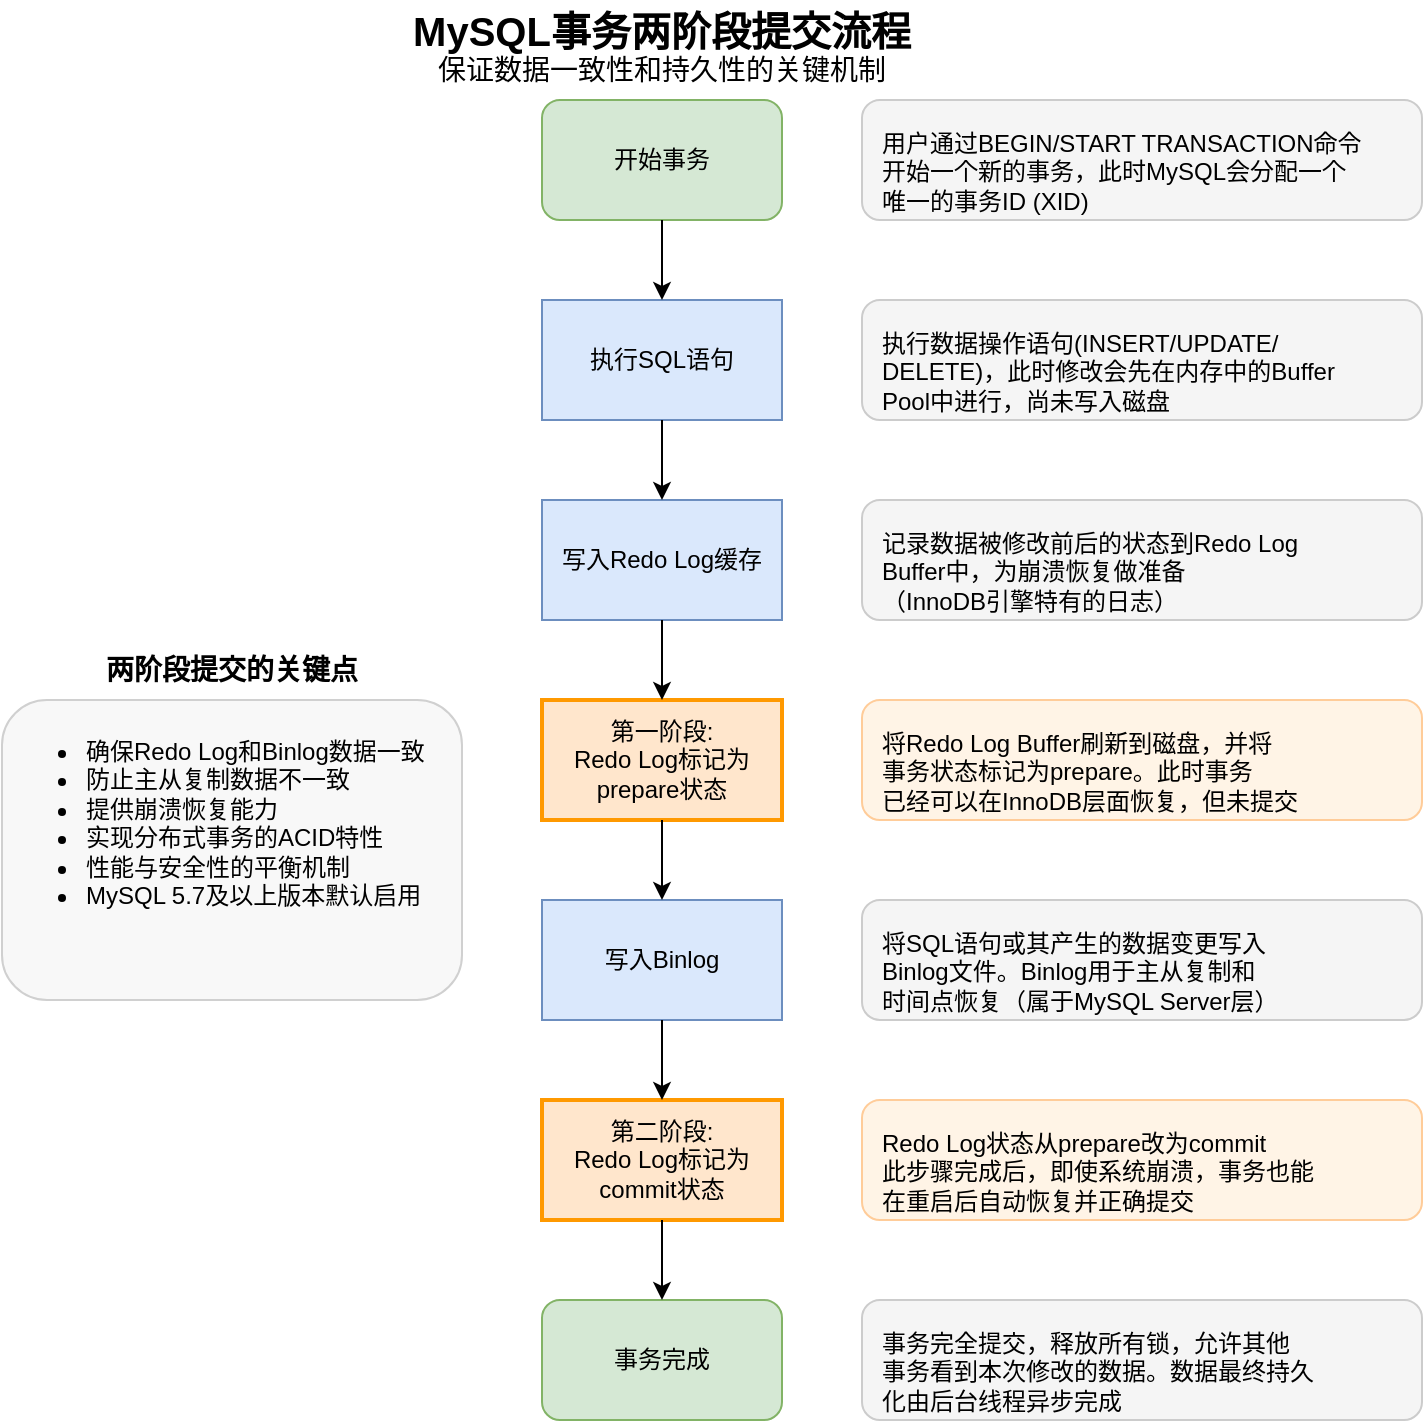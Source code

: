 <mxfile version="24.7.5" pages="2">
  <diagram name="第 1 页" id="5DOHJFDiTIDl58N8vvbB">
    <mxGraphModel dx="1280" dy="740" grid="1" gridSize="10" guides="1" tooltips="1" connect="1" arrows="1" fold="1" page="1" pageScale="1" pageWidth="827" pageHeight="1169" math="0" shadow="0">
      <root>
        <mxCell id="0" />
        <mxCell id="1" parent="0" />
        <mxCell id="CS6jrOqysBKZEXwtn223-68" value="MySQL事务两阶段提交流程" style="text;html=1;strokeColor=none;fillColor=none;align=center;verticalAlign=middle;whiteSpace=wrap;rounded=0;fontSize=20;fontStyle=1" vertex="1" parent="1">
          <mxGeometry x="240" y="30" width="280" height="30" as="geometry" />
        </mxCell>
        <mxCell id="CS6jrOqysBKZEXwtn223-69" value="保证数据一致性和持久性的关键机制" style="text;html=1;strokeColor=none;fillColor=none;align=center;verticalAlign=middle;whiteSpace=wrap;rounded=0;fontSize=14;" vertex="1" parent="1">
          <mxGeometry x="240" y="55" width="280" height="20" as="geometry" />
        </mxCell>
        <mxCell id="CS6jrOqysBKZEXwtn223-70" value="开始事务" style="rounded=1;whiteSpace=wrap;html=1;fillColor=#d5e8d4;strokeColor=#82b366;" vertex="1" parent="1">
          <mxGeometry x="320" y="80" width="120" height="60" as="geometry" />
        </mxCell>
        <mxCell id="CS6jrOqysBKZEXwtn223-71" value="执行SQL语句" style="rounded=0;whiteSpace=wrap;html=1;fillColor=#dae8fc;strokeColor=#6c8ebf;" vertex="1" parent="1">
          <mxGeometry x="320" y="180" width="120" height="60" as="geometry" />
        </mxCell>
        <mxCell id="CS6jrOqysBKZEXwtn223-72" value="写入Redo Log缓存" style="rounded=0;whiteSpace=wrap;html=1;fillColor=#dae8fc;strokeColor=#6c8ebf;" vertex="1" parent="1">
          <mxGeometry x="320" y="280" width="120" height="60" as="geometry" />
        </mxCell>
        <mxCell id="CS6jrOqysBKZEXwtn223-73" value="第一阶段:&lt;br&gt;Redo Log标记为prepare状态" style="rounded=0;whiteSpace=wrap;html=1;fillColor=#ffe6cc;strokeColor=#ff9900;strokeWidth=2;" vertex="1" parent="1">
          <mxGeometry x="320" y="380" width="120" height="60" as="geometry" />
        </mxCell>
        <mxCell id="CS6jrOqysBKZEXwtn223-74" value="写入Binlog" style="rounded=0;whiteSpace=wrap;html=1;fillColor=#dae8fc;strokeColor=#6c8ebf;" vertex="1" parent="1">
          <mxGeometry x="320" y="480" width="120" height="60" as="geometry" />
        </mxCell>
        <mxCell id="CS6jrOqysBKZEXwtn223-75" value="第二阶段:&lt;br&gt;Redo Log标记为commit状态" style="rounded=0;whiteSpace=wrap;html=1;fillColor=#ffe6cc;strokeColor=#ff9900;strokeWidth=2;" vertex="1" parent="1">
          <mxGeometry x="320" y="580" width="120" height="60" as="geometry" />
        </mxCell>
        <mxCell id="CS6jrOqysBKZEXwtn223-76" value="事务完成" style="rounded=1;whiteSpace=wrap;html=1;fillColor=#d5e8d4;strokeColor=#82b366;" vertex="1" parent="1">
          <mxGeometry x="320" y="680" width="120" height="60" as="geometry" />
        </mxCell>
        <mxCell id="CS6jrOqysBKZEXwtn223-77" value="" style="endArrow=classic;html=1;exitX=0.5;exitY=1;exitDx=0;exitDy=0;entryX=0.5;entryY=0;entryDx=0;entryDy=0;" edge="1" source="CS6jrOqysBKZEXwtn223-70" target="CS6jrOqysBKZEXwtn223-71" parent="1">
          <mxGeometry width="50" height="50" relative="1" as="geometry">
            <mxPoint x="390" y="430" as="sourcePoint" />
            <mxPoint x="440" y="380" as="targetPoint" />
          </mxGeometry>
        </mxCell>
        <mxCell id="CS6jrOqysBKZEXwtn223-78" value="" style="endArrow=classic;html=1;exitX=0.5;exitY=1;exitDx=0;exitDy=0;entryX=0.5;entryY=0;entryDx=0;entryDy=0;" edge="1" source="CS6jrOqysBKZEXwtn223-71" target="CS6jrOqysBKZEXwtn223-72" parent="1">
          <mxGeometry width="50" height="50" relative="1" as="geometry">
            <mxPoint x="390" y="430" as="sourcePoint" />
            <mxPoint x="440" y="380" as="targetPoint" />
          </mxGeometry>
        </mxCell>
        <mxCell id="CS6jrOqysBKZEXwtn223-79" value="" style="endArrow=classic;html=1;exitX=0.5;exitY=1;exitDx=0;exitDy=0;entryX=0.5;entryY=0;entryDx=0;entryDy=0;" edge="1" source="CS6jrOqysBKZEXwtn223-72" target="CS6jrOqysBKZEXwtn223-73" parent="1">
          <mxGeometry width="50" height="50" relative="1" as="geometry">
            <mxPoint x="390" y="430" as="sourcePoint" />
            <mxPoint x="440" y="380" as="targetPoint" />
          </mxGeometry>
        </mxCell>
        <mxCell id="CS6jrOqysBKZEXwtn223-80" value="" style="endArrow=classic;html=1;exitX=0.5;exitY=1;exitDx=0;exitDy=0;entryX=0.5;entryY=0;entryDx=0;entryDy=0;" edge="1" source="CS6jrOqysBKZEXwtn223-73" target="CS6jrOqysBKZEXwtn223-74" parent="1">
          <mxGeometry width="50" height="50" relative="1" as="geometry">
            <mxPoint x="390" y="430" as="sourcePoint" />
            <mxPoint x="440" y="380" as="targetPoint" />
          </mxGeometry>
        </mxCell>
        <mxCell id="CS6jrOqysBKZEXwtn223-81" value="" style="endArrow=classic;html=1;exitX=0.5;exitY=1;exitDx=0;exitDy=0;entryX=0.5;entryY=0;entryDx=0;entryDy=0;" edge="1" source="CS6jrOqysBKZEXwtn223-74" target="CS6jrOqysBKZEXwtn223-75" parent="1">
          <mxGeometry width="50" height="50" relative="1" as="geometry">
            <mxPoint x="390" y="430" as="sourcePoint" />
            <mxPoint x="440" y="380" as="targetPoint" />
          </mxGeometry>
        </mxCell>
        <mxCell id="CS6jrOqysBKZEXwtn223-82" value="" style="endArrow=classic;html=1;exitX=0.5;exitY=1;exitDx=0;exitDy=0;entryX=0.5;entryY=0;entryDx=0;entryDy=0;" edge="1" source="CS6jrOqysBKZEXwtn223-75" target="CS6jrOqysBKZEXwtn223-76" parent="1">
          <mxGeometry width="50" height="50" relative="1" as="geometry">
            <mxPoint x="390" y="430" as="sourcePoint" />
            <mxPoint x="440" y="380" as="targetPoint" />
          </mxGeometry>
        </mxCell>
        <mxCell id="CS6jrOqysBKZEXwtn223-83" value="用户通过BEGIN/START TRANSACTION命令&#xa;开始一个新的事务，此时MySQL会分配一个&#xa;唯一的事务ID (XID)" style="rounded=1;whiteSpace=wrap;html=1;fillColor=#f5f5f5;strokeColor=#cccccc;align=left;verticalAlign=top;spacing=10;fontSize=12;" vertex="1" parent="1">
          <mxGeometry x="480" y="80" width="280" height="60" as="geometry" />
        </mxCell>
        <mxCell id="CS6jrOqysBKZEXwtn223-84" value="执行数据操作语句(INSERT/UPDATE/&#xa;DELETE)，此时修改会先在内存中的Buffer&#xa;Pool中进行，尚未写入磁盘" style="rounded=1;whiteSpace=wrap;html=1;fillColor=#f5f5f5;strokeColor=#cccccc;align=left;verticalAlign=top;spacing=10;fontSize=12;" vertex="1" parent="1">
          <mxGeometry x="480" y="180" width="280" height="60" as="geometry" />
        </mxCell>
        <mxCell id="CS6jrOqysBKZEXwtn223-85" value="记录数据被修改前后的状态到Redo Log&#xa;Buffer中，为崩溃恢复做准备&#xa;（InnoDB引擎特有的日志）" style="rounded=1;whiteSpace=wrap;html=1;fillColor=#f5f5f5;strokeColor=#cccccc;align=left;verticalAlign=top;spacing=10;fontSize=12;" vertex="1" parent="1">
          <mxGeometry x="480" y="280" width="280" height="60" as="geometry" />
        </mxCell>
        <mxCell id="CS6jrOqysBKZEXwtn223-86" value="将Redo Log Buffer刷新到磁盘，并将&#xa;事务状态标记为prepare。此时事务&#xa;已经可以在InnoDB层面恢复，但未提交" style="rounded=1;whiteSpace=wrap;html=1;fillColor=#fff4e6;strokeColor=#ffcc99;align=left;verticalAlign=top;spacing=10;fontSize=12;" vertex="1" parent="1">
          <mxGeometry x="480" y="380" width="280" height="60" as="geometry" />
        </mxCell>
        <mxCell id="CS6jrOqysBKZEXwtn223-87" value="将SQL语句或其产生的数据变更写入&#xa;Binlog文件。Binlog用于主从复制和&#xa;时间点恢复（属于MySQL Server层）" style="rounded=1;whiteSpace=wrap;html=1;fillColor=#f5f5f5;strokeColor=#cccccc;align=left;verticalAlign=top;spacing=10;fontSize=12;" vertex="1" parent="1">
          <mxGeometry x="480" y="480" width="280" height="60" as="geometry" />
        </mxCell>
        <mxCell id="CS6jrOqysBKZEXwtn223-88" value="Redo Log状态从prepare改为commit&#xa;此步骤完成后，即使系统崩溃，事务也能&#xa;在重启后自动恢复并正确提交" style="rounded=1;whiteSpace=wrap;html=1;fillColor=#fff4e6;strokeColor=#ffcc99;align=left;verticalAlign=top;spacing=10;fontSize=12;" vertex="1" parent="1">
          <mxGeometry x="480" y="580" width="280" height="60" as="geometry" />
        </mxCell>
        <mxCell id="CS6jrOqysBKZEXwtn223-89" value="事务完全提交，释放所有锁，允许其他&#xa;事务看到本次修改的数据。数据最终持久&#xa;化由后台线程异步完成" style="rounded=1;whiteSpace=wrap;html=1;fillColor=#f5f5f5;strokeColor=#cccccc;align=left;verticalAlign=top;spacing=10;fontSize=12;" vertex="1" parent="1">
          <mxGeometry x="480" y="680" width="280" height="60" as="geometry" />
        </mxCell>
        <mxCell id="CS6jrOqysBKZEXwtn223-90" value="两阶段提交的关键点" style="text;html=1;strokeColor=none;fillColor=none;align=center;verticalAlign=middle;whiteSpace=wrap;rounded=0;fontSize=14;fontStyle=1" vertex="1" parent="1">
          <mxGeometry x="50" y="350" width="230" height="30" as="geometry" />
        </mxCell>
        <mxCell id="CS6jrOqysBKZEXwtn223-91" value="&lt;ul&gt;&lt;li&gt;确保Redo Log和Binlog数据一致&lt;/li&gt;&lt;li&gt;防止主从复制数据不一致&lt;/li&gt;&lt;li&gt;提供崩溃恢复能力&lt;/li&gt;&lt;li&gt;实现分布式事务的ACID特性&lt;/li&gt;&lt;li&gt;性能与安全性的平衡机制&lt;/li&gt;&lt;li&gt;MySQL 5.7及以上版本默认启用&lt;/li&gt;&lt;/ul&gt;" style="rounded=1;whiteSpace=wrap;html=1;fillColor=#f8f8f8;strokeColor=#d0d0d0;align=left;verticalAlign=top;fontSize=12;" vertex="1" parent="1">
          <mxGeometry x="50" y="380" width="230" height="150" as="geometry" />
        </mxCell>
      </root>
    </mxGraphModel>
  </diagram>
  <diagram id="dBy6DgAF-TB0gQRrg95S" name="很完整的">
    <mxGraphModel dx="1166" dy="601" grid="1" gridSize="10" guides="1" tooltips="1" connect="1" arrows="1" fold="1" page="1" pageScale="1" pageWidth="827" pageHeight="1169" math="0" shadow="0">
      <root>
        <mxCell id="0" />
        <mxCell id="1" parent="0" />
        <mxCell id="2" value="NoSQL接口增删改查操作" style="rounded=1;whiteSpace=wrap;html=1;fillColor=#f5f5f5;strokeColor=#666666;shadow=0;" parent="1" vertex="1">
          <mxGeometry x="230" y="10" width="100" height="90" as="geometry" />
        </mxCell>
        <mxCell id="3" value="SQL接口数据操作语言、数据定义语言、存储过程、视图、触发器等" style="rounded=1;whiteSpace=wrap;html=1;fillColor=#f5f5f5;strokeColor=#666666;shadow=0;" parent="1" vertex="1">
          <mxGeometry x="340" y="10" width="100" height="90" as="geometry" />
        </mxCell>
        <mxCell id="4" value="解析器查询转译对象权限" style="rounded=1;whiteSpace=wrap;html=1;fillColor=#f5f5f5;strokeColor=#666666;shadow=0;" parent="1" vertex="1">
          <mxGeometry x="450" y="10" width="100" height="90" as="geometry" />
        </mxCell>
        <mxCell id="5" value="优化器查询访问路径、统计信息" style="rounded=1;whiteSpace=wrap;html=1;fillColor=#f5f5f5;strokeColor=#666666;shadow=0;" parent="1" vertex="1">
          <mxGeometry x="560" y="10" width="100" height="90" as="geometry" />
        </mxCell>
        <mxCell id="6" value="缓存和缓冲区全局和存储引擎缓存与缓冲区" style="rounded=1;whiteSpace=wrap;html=1;fillColor=#f5f5f5;strokeColor=#666666;shadow=0;" parent="1" vertex="1">
          <mxGeometry x="670" y="10" width="100" height="90" as="geometry" />
        </mxCell>
        <mxCell id="7" value="" style="rounded=1;whiteSpace=wrap;html=1;fillColor=#dae8fc;strokeColor=#6c8ebf;opacity=30;" parent="1" vertex="1">
          <mxGeometry x="130" y="130" width="650" height="250" as="geometry" />
        </mxCell>
        <mxCell id="8" value="Buffer Pool&lt;br&gt;缓存池" style="text;html=1;strokeColor=none;fillColor=none;align=center;verticalAlign=middle;whiteSpace=wrap;rounded=0;fontStyle=1" parent="1" vertex="1">
          <mxGeometry x="240" y="185" width="100" height="30" as="geometry" />
        </mxCell>
        <mxCell id="9" value="3 更新内存数据" style="rounded=1;whiteSpace=wrap;html=1;fillColor=#f8cecc;strokeColor=#b85450;" parent="1" vertex="1">
          <mxGeometry x="85" y="230" width="120" height="30" as="geometry" />
        </mxCell>
        <mxCell id="ZMVGgXM9U0hcET99wUsl-48" style="edgeStyle=orthogonalEdgeStyle;rounded=0;orthogonalLoop=1;jettySize=auto;html=1;fontSize=18;exitX=1;exitY=0.75;exitDx=0;exitDy=0;" parent="1" source="10" target="23" edge="1">
          <mxGeometry relative="1" as="geometry" />
        </mxCell>
        <mxCell id="10" value="脏页&lt;br&gt;name=&#39;新小明&#39;" style="rounded=1;whiteSpace=wrap;html=1;fillColor=#ffe6cc;strokeColor=#d79b00;" parent="1" vertex="1">
          <mxGeometry x="240" y="215" width="100" height="60" as="geometry" />
        </mxCell>
        <mxCell id="11" value="2 更新前会将老数据&lt;br&gt;记录到undo log" style="rounded=1;whiteSpace=wrap;html=1;fillColor=#f8cecc;strokeColor=#b85450;" parent="1" vertex="1">
          <mxGeometry x="80" y="310" width="130" height="40" as="geometry" />
        </mxCell>
        <mxCell id="12" value="Innodb存储引擎" style="text;html=1;strokeColor=none;fillColor=none;align=center;verticalAlign=middle;whiteSpace=wrap;rounded=0;fontStyle=1" parent="1" vertex="1">
          <mxGeometry x="420" y="250" width="100" height="30" as="geometry" />
        </mxCell>
        <mxCell id="13" value="1 如果Buffer Pool没有&lt;br&gt;数据，加载整页数据" style="rounded=1;whiteSpace=wrap;html=1;fillColor=#f8cecc;strokeColor=#b85450;" parent="1" vertex="1">
          <mxGeometry x="215" y="330" width="150" height="40" as="geometry" />
        </mxCell>
        <mxCell id="14" value="4 写入Redo Log Buffer" style="rounded=1;whiteSpace=wrap;html=1;fillColor=#f8cecc;strokeColor=#b85450;" parent="1" vertex="1">
          <mxGeometry x="540" y="230" width="140" height="30" as="geometry" />
        </mxCell>
        <mxCell id="15" value="记录物理修改操作（如&lt;br&gt;page_no=5, offset=200,&lt;br&gt;value=&#39;新小明&#39;)" style="rounded=1;whiteSpace=wrap;html=1;fillColor=#d5e8d4;strokeColor=#82b366;" parent="1" vertex="1">
          <mxGeometry x="730" y="215" width="150" height="60" as="geometry" />
        </mxCell>
        <mxCell id="16" value="Redo Log Buffer" style="rounded=1;whiteSpace=wrap;html=1;fillColor=#d5e8d4;strokeColor=#82b366;" parent="1" vertex="1">
          <mxGeometry x="555" y="280" width="110" height="40" as="geometry" />
        </mxCell>
        <mxCell id="17" value="5 顺序写入磁盘&lt;br&gt;prepare阶段" style="rounded=1;whiteSpace=wrap;html=1;fillColor=#f8cecc;strokeColor=#b85450;" parent="1" vertex="1">
          <mxGeometry x="520" y="380" width="120" height="40" as="geometry" />
        </mxCell>
        <mxCell id="18" value="6 Binlog写入磁盘" style="rounded=1;whiteSpace=wrap;html=1;fillColor=#f8cecc;strokeColor=#b85450;" parent="1" vertex="1">
          <mxGeometry x="830" y="370" width="120" height="30" as="geometry" />
        </mxCell>
        <mxCell id="19" value="Binlog日志文件&lt;br&gt;name=&#39;小明a&#39;" style="rounded=1;whiteSpace=wrap;html=1;fillColor=#fff2cc;strokeColor=#d6b656;" parent="1" vertex="1">
          <mxGeometry x="830" y="438" width="120" height="40" as="geometry" />
        </mxCell>
        <mxCell id="20" value="undo回滚日志文件&lt;br&gt;&lt;br&gt;name=&#39;小明&#39;&lt;br&gt;&lt;br&gt;记录更新前的旧值,&lt;br&gt;回滚使用" style="rounded=0;whiteSpace=wrap;html=1;fillColor=#e5e5e5;strokeColor=#666666;" parent="1" vertex="1">
          <mxGeometry x="85" y="390" width="120" height="110" as="geometry" />
        </mxCell>
        <mxCell id="21" value="page&lt;br&gt;&lt;br&gt;name=&#39;小明&#39;&lt;br&gt;..." style="rounded=0;whiteSpace=wrap;html=1;fillColor=#e5e5e5;strokeColor=#666666;" parent="1" vertex="1">
          <mxGeometry x="240" y="400" width="100" height="80" as="geometry" />
        </mxCell>
        <mxCell id="22" value="磁盘文件" style="text;html=1;strokeColor=none;fillColor=none;align=center;verticalAlign=middle;whiteSpace=wrap;rounded=0;" parent="1" vertex="1">
          <mxGeometry x="250" y="380" width="60" height="20" as="geometry" />
        </mxCell>
        <mxCell id="23" value="8 异步刷盘" style="rounded=1;whiteSpace=wrap;html=1;fillColor=#f8cecc;strokeColor=#b85450;" parent="1" vertex="1">
          <mxGeometry x="374" y="425" width="80" height="30" as="geometry" />
        </mxCell>
        <mxCell id="24" value="Redo重做日志文件" style="rounded=0;whiteSpace=wrap;html=1;fillColor=#e5e5e5;strokeColor=#666666;" parent="1" vertex="1">
          <mxGeometry x="510" y="440" width="140" height="40" as="geometry" />
        </mxCell>
        <mxCell id="25" value="Redo Log Buffer刷盘时机取决于&lt;br&gt;innodb_flush_log_at_trx_commit&lt;br&gt;参数" style="rounded=1;whiteSpace=wrap;html=1;fillColor=#d5e8d4;strokeColor=#82b366;" parent="1" vertex="1">
          <mxGeometry x="430" y="500" width="210" height="60" as="geometry" />
        </mxCell>
        <mxCell id="26" value="7 更新Redo Log中标记为&lt;br&gt;commit" style="rounded=1;whiteSpace=wrap;html=1;fillColor=#f8cecc;strokeColor=#b85450;" parent="1" vertex="1">
          <mxGeometry x="700" y="510" width="150" height="40" as="geometry" />
        </mxCell>
        <mxCell id="27" value="WAL机制&lt;br&gt;&lt;br&gt;(Write-Ahead Logging) 所有对&lt;br&gt;数据库的修改必须先记录到日志&lt;br&gt;中，再写入磁盘数据文件。" style="rounded=1;whiteSpace=wrap;html=1;fillColor=#fff2cc;strokeColor=#d6b656;" parent="1" vertex="1">
          <mxGeometry x="490" y="580" width="210" height="100" as="geometry" />
        </mxCell>
        <mxCell id="28" value="Binlog隔离时机取决&lt;br&gt;于sync_binlog参数" style="rounded=1;whiteSpace=wrap;html=1;fillColor=#d5e8d4;strokeColor=#82b366;" parent="1" vertex="1">
          <mxGeometry x="850" y="320" width="140" height="45" as="geometry" />
        </mxCell>
        <mxCell id="29" value="左为ROW格式，记录行数据变更前后的值，&lt;br&gt;右为STATEMENT格式，记录SQL语句。" style="rounded=1;whiteSpace=wrap;html=1;fillColor=#d5e8d4;strokeColor=#82b366;" parent="1" vertex="1">
          <mxGeometry x="910" y="480" width="170" height="60" as="geometry" />
        </mxCell>
        <mxCell id="30" value="" style="endArrow=classic;html=1;rounded=0;exitX=0.5;exitY=1;exitDx=0;exitDy=0;entryX=0.5;entryY=0;entryDx=0;entryDy=0;" parent="1" source="4" target="7" edge="1">
          <mxGeometry width="50" height="50" relative="1" as="geometry">
            <mxPoint x="500" y="100" as="sourcePoint" />
            <mxPoint x="455" y="130" as="targetPoint" />
          </mxGeometry>
        </mxCell>
        <mxCell id="31" value="" style="endArrow=classic;html=1;rounded=0;exitX=1;exitY=0.5;exitDx=0;exitDy=0;entryX=0;entryY=0.5;entryDx=0;entryDy=0;" parent="1" source="9" target="10" edge="1">
          <mxGeometry width="50" height="50" relative="1" as="geometry">
            <mxPoint x="260" y="245" as="sourcePoint" />
            <mxPoint x="250" y="280" as="targetPoint" />
          </mxGeometry>
        </mxCell>
        <mxCell id="32" value="" style="endArrow=classic;html=1;rounded=0;exitX=0.5;exitY=1;exitDx=0;exitDy=0;entryX=0.5;entryY=0;entryDx=0;entryDy=0;" parent="1" source="10" target="13" edge="1">
          <mxGeometry width="50" height="50" relative="1" as="geometry">
            <mxPoint x="300" y="310" as="sourcePoint" />
            <mxPoint x="275" y="330" as="targetPoint" />
          </mxGeometry>
        </mxCell>
        <mxCell id="33" value="" style="endArrow=classic;html=1;rounded=0;exitX=0.5;exitY=0;exitDx=0;exitDy=0;entryX=0.5;entryY=1;entryDx=0;entryDy=0;" parent="1" source="11" target="9" edge="1">
          <mxGeometry width="50" height="50" relative="1" as="geometry">
            <mxPoint x="145" y="310" as="sourcePoint" />
            <mxPoint x="200" y="245" as="targetPoint" />
          </mxGeometry>
        </mxCell>
        <mxCell id="34" value="" style="endArrow=classic;html=1;rounded=0;exitX=0.5;exitY=1;exitDx=0;exitDy=0;entryX=0.5;entryY=0;entryDx=0;entryDy=0;" parent="1" source="11" target="20" edge="1">
          <mxGeometry width="50" height="50" relative="1" as="geometry">
            <mxPoint x="145" y="350" as="sourcePoint" />
            <mxPoint x="157" y="400" as="targetPoint" />
          </mxGeometry>
        </mxCell>
        <mxCell id="35" value="" style="endArrow=classic;html=1;rounded=0;exitX=0.5;exitY=1;exitDx=0;exitDy=0;entryX=0.5;entryY=0;entryDx=0;entryDy=0;" parent="1" source="13" target="21" edge="1">
          <mxGeometry width="50" height="50" relative="1" as="geometry">
            <mxPoint x="275" y="370" as="sourcePoint" />
            <mxPoint x="300" y="400" as="targetPoint" />
          </mxGeometry>
        </mxCell>
        <mxCell id="36" value="" style="endArrow=classic;html=1;rounded=0;exitX=1;exitY=0.5;exitDx=0;exitDy=0;entryX=0;entryY=0.5;entryDx=0;entryDy=0;" parent="1" source="10" target="14" edge="1">
          <mxGeometry width="50" height="50" relative="1" as="geometry">
            <mxPoint x="350" y="280" as="sourcePoint" />
            <mxPoint x="550" y="245" as="targetPoint" />
          </mxGeometry>
        </mxCell>
        <mxCell id="37" value="" style="endArrow=classic;html=1;rounded=0;exitX=1;exitY=0.5;exitDx=0;exitDy=0;entryX=0;entryY=0.5;entryDx=0;entryDy=0;" parent="1" source="14" target="15" edge="1">
          <mxGeometry width="50" height="50" relative="1" as="geometry">
            <mxPoint x="690" y="245" as="sourcePoint" />
            <mxPoint x="730" y="230" as="targetPoint" />
          </mxGeometry>
        </mxCell>
        <mxCell id="38" value="" style="endArrow=classic;html=1;rounded=0;exitX=0.5;exitY=1;exitDx=0;exitDy=0;entryX=0.5;entryY=0;entryDx=0;entryDy=0;" parent="1" source="14" target="16" edge="1">
          <mxGeometry width="50" height="50" relative="1" as="geometry">
            <mxPoint x="620" y="260" as="sourcePoint" />
            <mxPoint x="665" y="260" as="targetPoint" />
          </mxGeometry>
        </mxCell>
        <mxCell id="39" value="" style="endArrow=classic;html=1;rounded=0;exitX=0.5;exitY=1;exitDx=0;exitDy=0;entryX=0.5;entryY=0;entryDx=0;entryDy=0;" parent="1" source="16" target="17" edge="1">
          <mxGeometry width="50" height="50" relative="1" as="geometry">
            <mxPoint x="665" y="300" as="sourcePoint" />
            <mxPoint x="580" y="380" as="targetPoint" />
          </mxGeometry>
        </mxCell>
        <mxCell id="40" value="" style="endArrow=classic;html=1;rounded=0;exitX=0.5;exitY=1;exitDx=0;exitDy=0;entryX=0.5;entryY=0;entryDx=0;entryDy=0;" parent="1" source="17" target="24" edge="1">
          <mxGeometry width="50" height="50" relative="1" as="geometry">
            <mxPoint x="580" y="420" as="sourcePoint" />
            <mxPoint x="580" y="440" as="targetPoint" />
          </mxGeometry>
        </mxCell>
        <mxCell id="41" value="" style="endArrow=classic;html=1;rounded=0;exitX=1;exitY=0.5;exitDx=0;exitDy=0;entryX=0;entryY=0.5;entryDx=0;entryDy=0;" parent="1" source="16" target="18" edge="1">
          <mxGeometry width="50" height="50" relative="1" as="geometry">
            <mxPoint x="720" y="280" as="sourcePoint" />
            <mxPoint x="850" y="385" as="targetPoint" />
            <Array as="points">
              <mxPoint x="800" y="300" />
              <mxPoint x="800" y="385" />
            </Array>
          </mxGeometry>
        </mxCell>
        <mxCell id="42" value="" style="endArrow=classic;html=1;rounded=0;exitX=0.5;exitY=1;exitDx=0;exitDy=0;entryX=0.5;entryY=0;entryDx=0;entryDy=0;" parent="1" source="18" target="19" edge="1">
          <mxGeometry width="50" height="50" relative="1" as="geometry">
            <mxPoint x="910" y="400" as="sourcePoint" />
            <mxPoint x="890" y="425" as="targetPoint" />
          </mxGeometry>
        </mxCell>
        <mxCell id="43" value="" style="endArrow=classic;html=1;rounded=0;exitX=0.5;exitY=1;exitDx=0;exitDy=0;entryX=0.5;entryY=0;entryDx=0;entryDy=0;" parent="1" source="24" target="25" edge="1">
          <mxGeometry width="50" height="50" relative="1" as="geometry">
            <mxPoint x="580" y="480" as="sourcePoint" />
            <mxPoint x="580" y="500" as="targetPoint" />
          </mxGeometry>
        </mxCell>
        <mxCell id="44" value="" style="endArrow=classic;html=1;rounded=0;exitX=0.5;exitY=0;exitDx=0;exitDy=0;entryX=0.5;entryY=1;entryDx=0;entryDy=0;" parent="1" source="27" target="25" edge="1">
          <mxGeometry width="50" height="50" relative="1" as="geometry">
            <mxPoint x="595" y="580" as="sourcePoint" />
            <mxPoint x="535" y="560" as="targetPoint" />
          </mxGeometry>
        </mxCell>
        <mxCell id="46" value="" style="endArrow=classic;html=1;rounded=0;exitX=0;exitY=0.5;exitDx=0;exitDy=0;entryX=1;entryY=0.5;entryDx=0;entryDy=0;" parent="1" source="26" target="24" edge="1">
          <mxGeometry width="50" height="50" relative="1" as="geometry">
            <mxPoint x="700" y="530" as="sourcePoint" />
            <mxPoint x="650" y="460" as="targetPoint" />
            <Array as="points">
              <mxPoint x="680" y="530" />
              <mxPoint x="680" y="460" />
            </Array>
          </mxGeometry>
        </mxCell>
        <mxCell id="47" value="" style="endArrow=classic;html=1;rounded=0;exitX=0;exitY=0.5;exitDx=0;exitDy=0;entryX=1;entryY=0.5;entryDx=0;entryDy=0;" parent="1" source="23" target="21" edge="1">
          <mxGeometry width="50" height="50" relative="1" as="geometry">
            <mxPoint x="370" y="425" as="sourcePoint" />
            <mxPoint x="350" y="440" as="targetPoint" />
          </mxGeometry>
        </mxCell>
        <mxCell id="gJmSFNSs6dXt3tR8rYr--48" style="edgeStyle=orthogonalEdgeStyle;rounded=0;orthogonalLoop=1;jettySize=auto;html=1;entryX=1;entryY=0.5;entryDx=0;entryDy=0;fontSize=18;" edge="1" parent="1" source="48" target="26">
          <mxGeometry relative="1" as="geometry" />
        </mxCell>
        <mxCell id="48" value="" style="rounded=0;whiteSpace=wrap;html=1;fillColor=none;strokeColor=#FF0000;strokeWidth=2;" parent="1" vertex="1">
          <mxGeometry x="830" y="436" width="120" height="44" as="geometry" />
        </mxCell>
      </root>
    </mxGraphModel>
  </diagram>
</mxfile>
